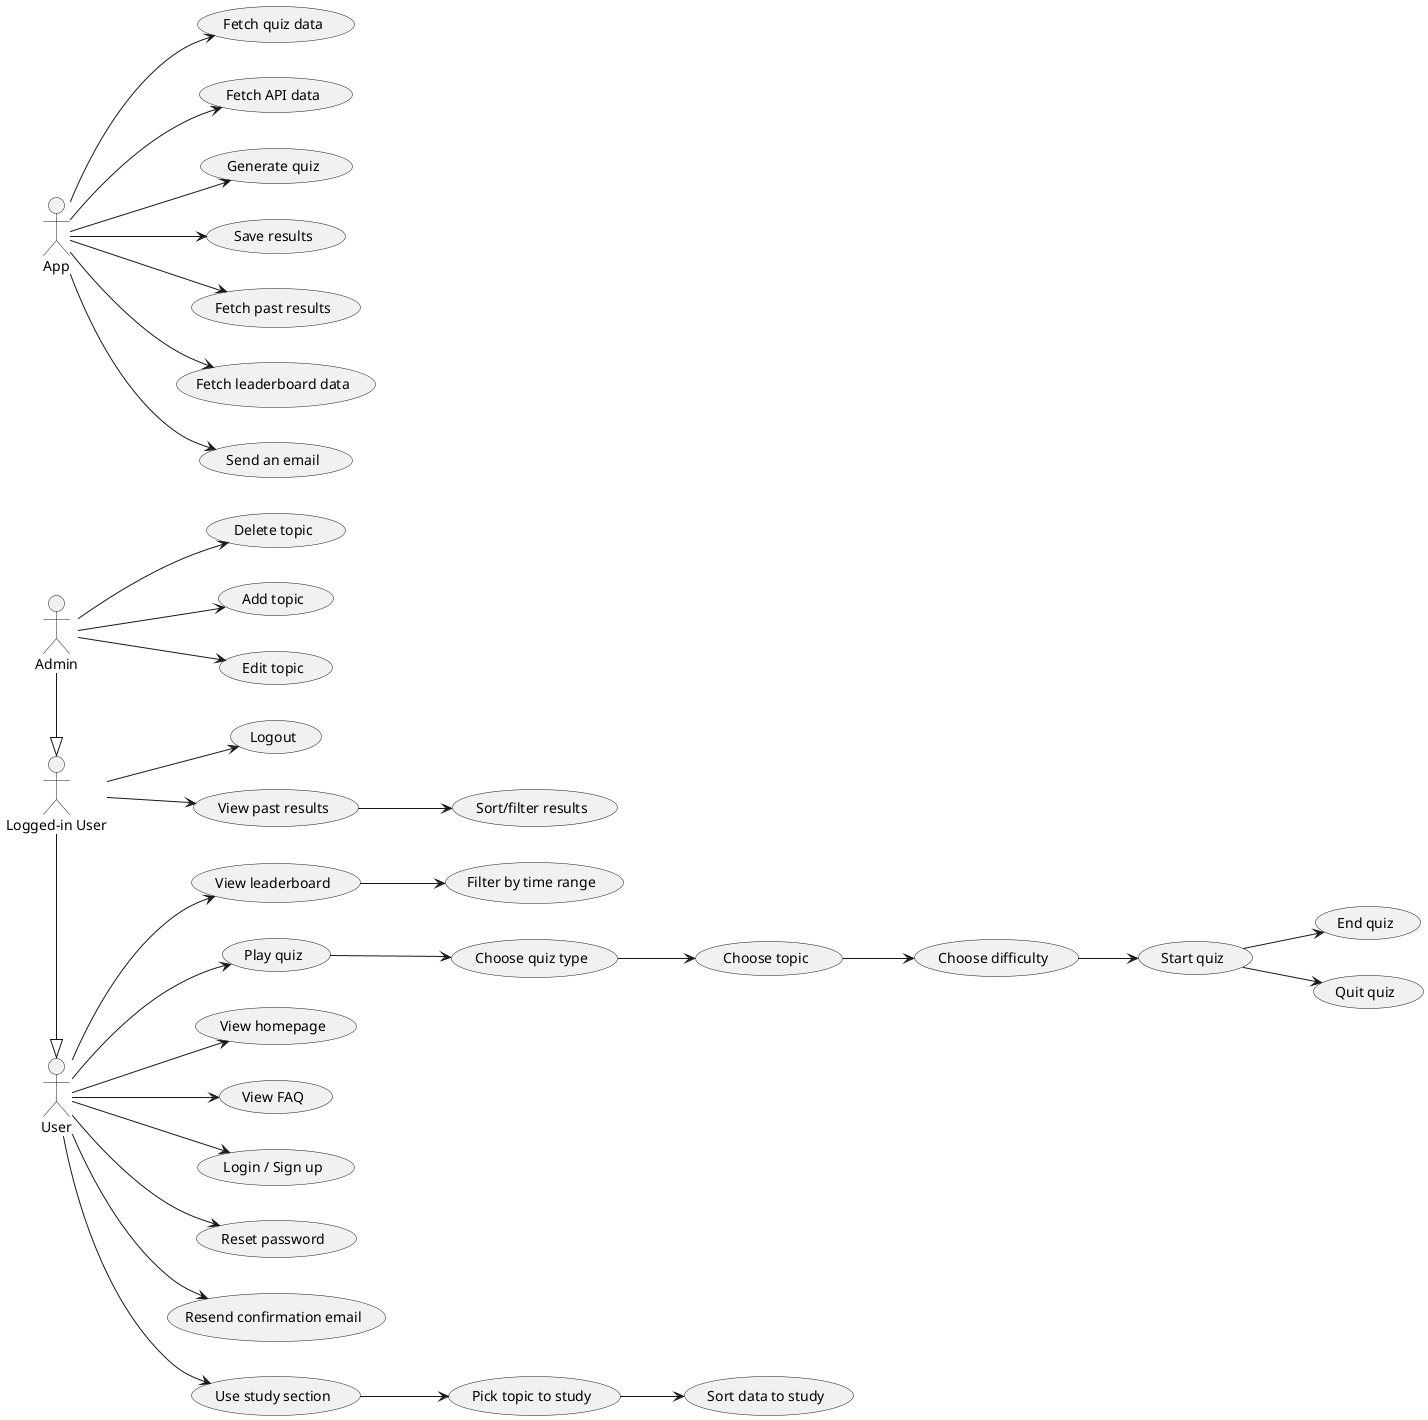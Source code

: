 @startuml
left to right direction
actor "User" as User
actor "Logged-in User" as LoggedInUser
actor "Admin" as Admin
actor "App" as App

User --> (View homepage)
User --> (View FAQ)
User --> (Login / Sign up)
User --> (Reset password)
User --> (Resend confirmation email)
User --> (Use study section)
User --> (View leaderboard)
(Use study section) --> (Pick topic to study)
(Pick topic to study) --> (Sort data to study)
User --> (Play quiz)
(Play quiz) --> (Choose quiz type)
(Choose quiz type) --> (Choose topic)
(Choose topic) --> (Choose difficulty)
(Choose difficulty) --> (Start quiz)
(Start quiz) --> (End quiz)
(Start quiz) --> (Quit quiz)

LoggedInUser --> (Logout)
LoggedInUser --> (View past results)
(View past results) --> (Sort/filter results)
(View leaderboard) --> (Filter by time range)

Admin --> (Add topic)
Admin --> (Edit topic)
Admin --> (Delete topic)

App --> (Fetch quiz data)
App --> (Fetch API data)
App --> (Generate quiz)
App --> (Save results)
App --> (Fetch past results)
App --> (Fetch leaderboard data)
App --> (Send an email)

' Inheritance arrows
LoggedInUser -|> User
Admin -|> LoggedInUser
@enduml
